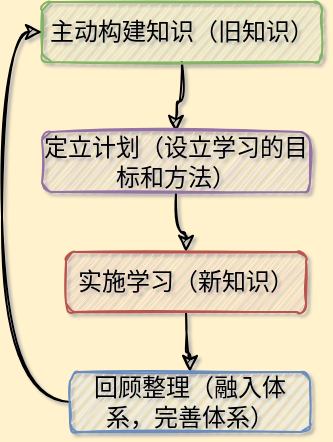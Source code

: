 <mxfile version="14.4.8" type="github">
  <diagram id="uJvg7x7NxUaT6jInBmhW" name="Page-1">
    <mxGraphModel dx="1426" dy="771" grid="0" gridSize="10" guides="1" tooltips="1" connect="1" arrows="1" fold="1" page="1" pageScale="1" pageWidth="827" pageHeight="1169" background="#FFF2CC" math="0" shadow="1">
      <root>
        <mxCell id="0" />
        <mxCell id="1" parent="0" />
        <mxCell id="Ncf0plIAyzqVNgNo4sfF-3" value="" style="edgeStyle=orthogonalEdgeStyle;orthogonalLoop=1;jettySize=auto;html=1;curved=1;sketch=1;" edge="1" parent="1" source="Ncf0plIAyzqVNgNo4sfF-1" target="Ncf0plIAyzqVNgNo4sfF-2">
          <mxGeometry relative="1" as="geometry" />
        </mxCell>
        <mxCell id="Ncf0plIAyzqVNgNo4sfF-1" value="主动构建知识（旧知识）" style="whiteSpace=wrap;html=1;fillColor=#d5e8d4;strokeColor=#82b366;sketch=1;rounded=1;" vertex="1" parent="1">
          <mxGeometry x="390" y="135" width="140" height="30" as="geometry" />
        </mxCell>
        <mxCell id="Ncf0plIAyzqVNgNo4sfF-5" value="" style="edgeStyle=orthogonalEdgeStyle;orthogonalLoop=1;jettySize=auto;html=1;curved=1;sketch=1;" edge="1" parent="1" source="Ncf0plIAyzqVNgNo4sfF-2" target="Ncf0plIAyzqVNgNo4sfF-4">
          <mxGeometry relative="1" as="geometry" />
        </mxCell>
        <mxCell id="Ncf0plIAyzqVNgNo4sfF-2" value="定立计划（设立学习的目标和方法）" style="whiteSpace=wrap;html=1;fillColor=#e1d5e7;strokeColor=#9673a6;sketch=1;rounded=1;" vertex="1" parent="1">
          <mxGeometry x="390" y="200" width="134" height="30" as="geometry" />
        </mxCell>
        <mxCell id="Ncf0plIAyzqVNgNo4sfF-7" value="" style="edgeStyle=orthogonalEdgeStyle;orthogonalLoop=1;jettySize=auto;html=1;curved=1;sketch=1;" edge="1" parent="1" source="Ncf0plIAyzqVNgNo4sfF-4" target="Ncf0plIAyzqVNgNo4sfF-6">
          <mxGeometry relative="1" as="geometry" />
        </mxCell>
        <mxCell id="Ncf0plIAyzqVNgNo4sfF-4" value="实施学习（新知识）" style="whiteSpace=wrap;html=1;fillColor=#f8cecc;strokeColor=#b85450;sketch=1;rounded=1;" vertex="1" parent="1">
          <mxGeometry x="402" y="260" width="120" height="30" as="geometry" />
        </mxCell>
        <mxCell id="Ncf0plIAyzqVNgNo4sfF-8" style="edgeStyle=orthogonalEdgeStyle;orthogonalLoop=1;jettySize=auto;html=1;exitX=0;exitY=0.5;exitDx=0;exitDy=0;entryX=0;entryY=0.5;entryDx=0;entryDy=0;curved=1;sketch=1;" edge="1" parent="1" source="Ncf0plIAyzqVNgNo4sfF-6" target="Ncf0plIAyzqVNgNo4sfF-1">
          <mxGeometry relative="1" as="geometry" />
        </mxCell>
        <mxCell id="Ncf0plIAyzqVNgNo4sfF-6" value="回顾整理（融入体系，完善体系）" style="whiteSpace=wrap;html=1;fillColor=#dae8fc;strokeColor=#6c8ebf;sketch=1;rounded=1;" vertex="1" parent="1">
          <mxGeometry x="404" y="320" width="120" height="30" as="geometry" />
        </mxCell>
      </root>
    </mxGraphModel>
  </diagram>
</mxfile>
